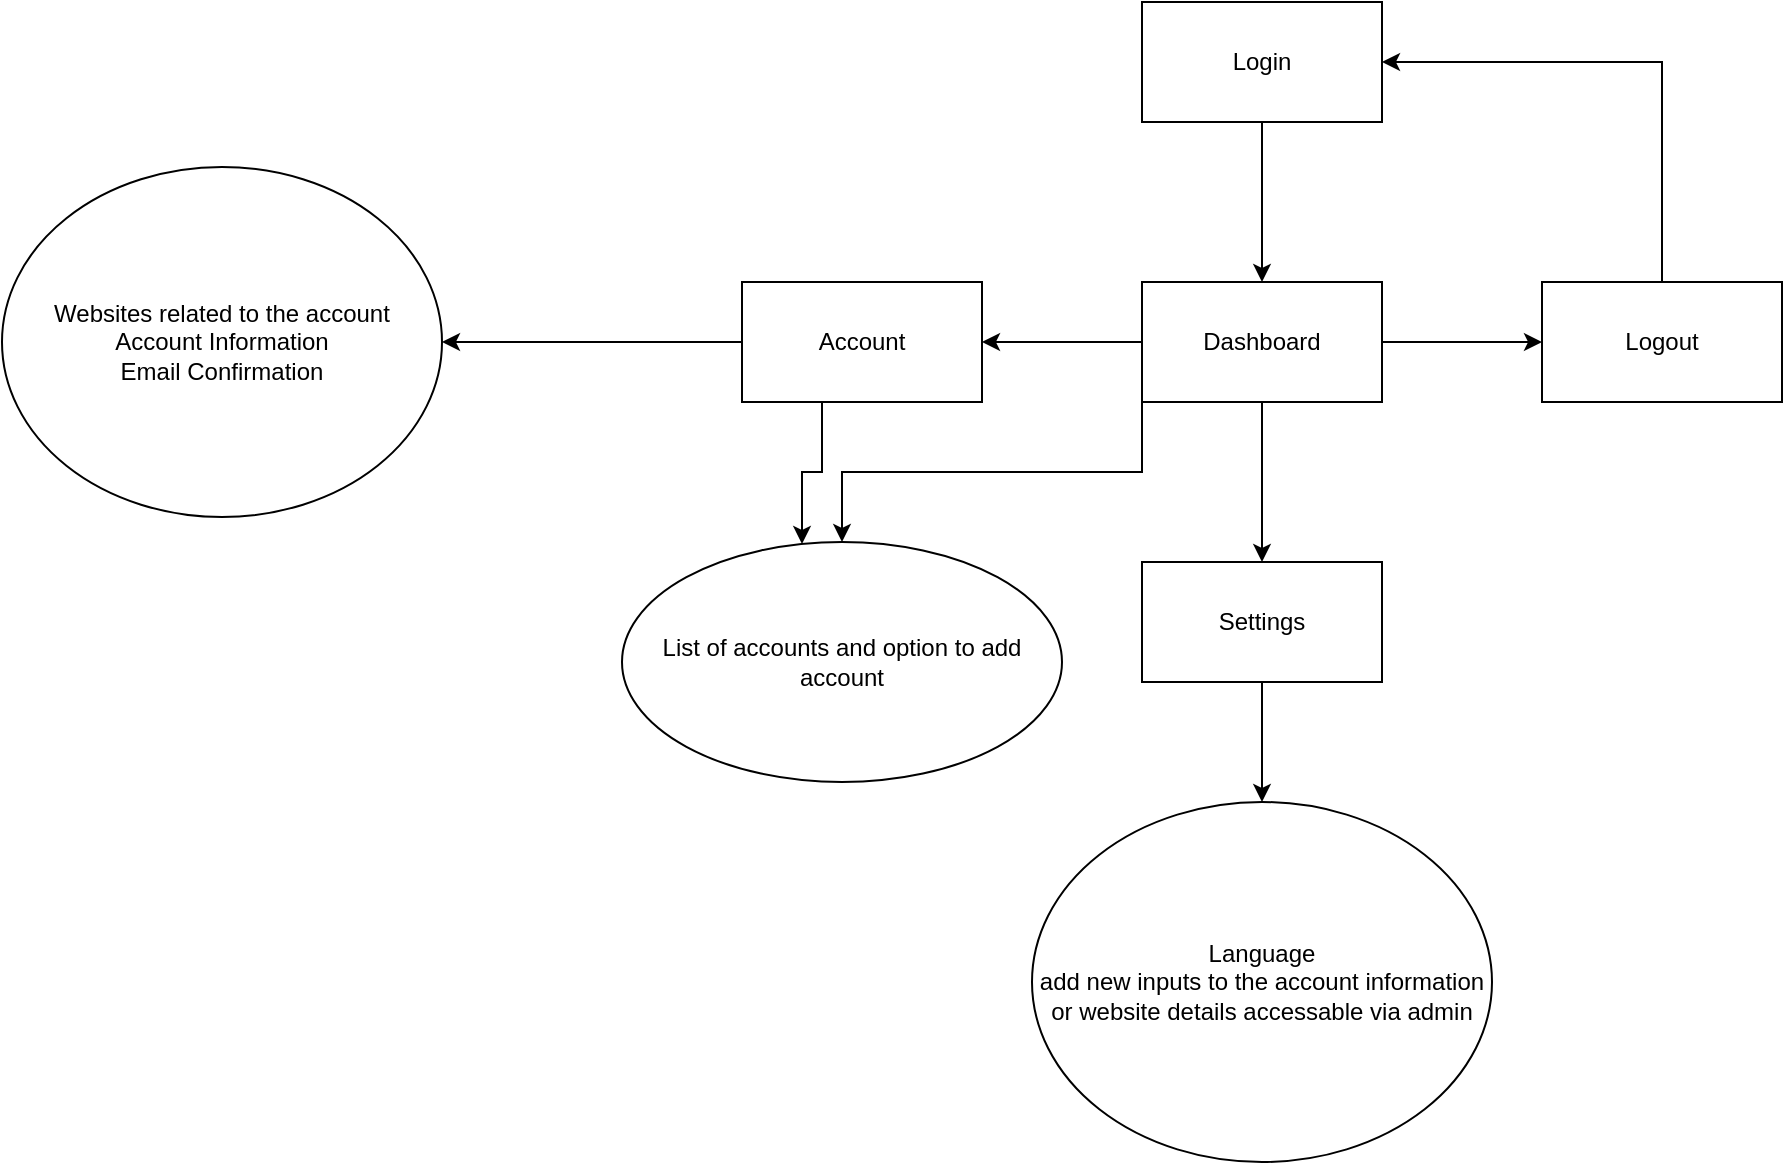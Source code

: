 <mxfile version="21.2.8" type="device">
  <diagram name="Page-1" id="8ONlorpiOMqzei_Hr31C">
    <mxGraphModel dx="1888" dy="608" grid="1" gridSize="10" guides="1" tooltips="1" connect="1" arrows="1" fold="1" page="1" pageScale="1" pageWidth="850" pageHeight="1100" math="0" shadow="0">
      <root>
        <mxCell id="0" />
        <mxCell id="1" parent="0" />
        <mxCell id="xWpv-XHno5WYTx6eyYwm-2" value="" style="edgeStyle=orthogonalEdgeStyle;rounded=0;orthogonalLoop=1;jettySize=auto;html=1;" edge="1" parent="1" source="huVnV-XlpUXbd2UkdL1Y-2" target="xWpv-XHno5WYTx6eyYwm-1">
          <mxGeometry relative="1" as="geometry" />
        </mxCell>
        <mxCell id="huVnV-XlpUXbd2UkdL1Y-2" value="Login" style="whiteSpace=wrap;html=1;rounded=0;" parent="1" vertex="1">
          <mxGeometry x="300" y="170" width="120" height="60" as="geometry" />
        </mxCell>
        <mxCell id="xWpv-XHno5WYTx6eyYwm-4" value="" style="edgeStyle=orthogonalEdgeStyle;rounded=0;orthogonalLoop=1;jettySize=auto;html=1;" edge="1" parent="1" source="xWpv-XHno5WYTx6eyYwm-1" target="xWpv-XHno5WYTx6eyYwm-3">
          <mxGeometry relative="1" as="geometry" />
        </mxCell>
        <mxCell id="xWpv-XHno5WYTx6eyYwm-6" value="" style="edgeStyle=orthogonalEdgeStyle;rounded=0;orthogonalLoop=1;jettySize=auto;html=1;" edge="1" parent="1" source="xWpv-XHno5WYTx6eyYwm-1" target="xWpv-XHno5WYTx6eyYwm-5">
          <mxGeometry relative="1" as="geometry" />
        </mxCell>
        <mxCell id="xWpv-XHno5WYTx6eyYwm-20" value="" style="edgeStyle=orthogonalEdgeStyle;rounded=0;orthogonalLoop=1;jettySize=auto;html=1;" edge="1" parent="1" source="xWpv-XHno5WYTx6eyYwm-1" target="xWpv-XHno5WYTx6eyYwm-19">
          <mxGeometry relative="1" as="geometry" />
        </mxCell>
        <mxCell id="xWpv-XHno5WYTx6eyYwm-26" style="edgeStyle=orthogonalEdgeStyle;rounded=0;orthogonalLoop=1;jettySize=auto;html=1;exitX=1;exitY=1;exitDx=0;exitDy=0;" edge="1" parent="1" source="xWpv-XHno5WYTx6eyYwm-1" target="xWpv-XHno5WYTx6eyYwm-25">
          <mxGeometry relative="1" as="geometry">
            <Array as="points">
              <mxPoint x="300" y="370" />
              <mxPoint x="300" y="405" />
              <mxPoint x="150" y="405" />
            </Array>
          </mxGeometry>
        </mxCell>
        <mxCell id="xWpv-XHno5WYTx6eyYwm-1" value="Dashboard" style="whiteSpace=wrap;html=1;rounded=0;" vertex="1" parent="1">
          <mxGeometry x="300" y="310" width="120" height="60" as="geometry" />
        </mxCell>
        <mxCell id="xWpv-XHno5WYTx6eyYwm-16" style="edgeStyle=orthogonalEdgeStyle;rounded=0;orthogonalLoop=1;jettySize=auto;html=1;exitX=0;exitY=0.5;exitDx=0;exitDy=0;entryX=1;entryY=0.5;entryDx=0;entryDy=0;" edge="1" parent="1" source="xWpv-XHno5WYTx6eyYwm-3" target="xWpv-XHno5WYTx6eyYwm-15">
          <mxGeometry relative="1" as="geometry" />
        </mxCell>
        <mxCell id="xWpv-XHno5WYTx6eyYwm-27" style="edgeStyle=orthogonalEdgeStyle;rounded=0;orthogonalLoop=1;jettySize=auto;html=1;exitX=0.5;exitY=1;exitDx=0;exitDy=0;" edge="1" parent="1" source="xWpv-XHno5WYTx6eyYwm-3" target="xWpv-XHno5WYTx6eyYwm-25">
          <mxGeometry relative="1" as="geometry">
            <Array as="points">
              <mxPoint x="140" y="370" />
              <mxPoint x="140" y="405" />
              <mxPoint x="130" y="405" />
            </Array>
          </mxGeometry>
        </mxCell>
        <mxCell id="xWpv-XHno5WYTx6eyYwm-3" value="Account" style="whiteSpace=wrap;html=1;rounded=0;" vertex="1" parent="1">
          <mxGeometry x="100" y="310" width="120" height="60" as="geometry" />
        </mxCell>
        <mxCell id="xWpv-XHno5WYTx6eyYwm-18" value="" style="edgeStyle=orthogonalEdgeStyle;rounded=0;orthogonalLoop=1;jettySize=auto;html=1;" edge="1" parent="1" source="xWpv-XHno5WYTx6eyYwm-5" target="xWpv-XHno5WYTx6eyYwm-17">
          <mxGeometry relative="1" as="geometry" />
        </mxCell>
        <mxCell id="xWpv-XHno5WYTx6eyYwm-5" value="Settings" style="whiteSpace=wrap;html=1;rounded=0;" vertex="1" parent="1">
          <mxGeometry x="300" y="450" width="120" height="60" as="geometry" />
        </mxCell>
        <mxCell id="xWpv-XHno5WYTx6eyYwm-15" value="Websites related to the account&lt;br&gt;Account Information&lt;br&gt;Email Confirmation" style="ellipse;whiteSpace=wrap;html=1;" vertex="1" parent="1">
          <mxGeometry x="-270" y="252.5" width="220" height="175" as="geometry" />
        </mxCell>
        <mxCell id="xWpv-XHno5WYTx6eyYwm-17" value="Language&lt;br&gt;add new inputs to the account information or website details accessable via admin" style="ellipse;whiteSpace=wrap;html=1;rounded=0;" vertex="1" parent="1">
          <mxGeometry x="245" y="570" width="230" height="180" as="geometry" />
        </mxCell>
        <mxCell id="xWpv-XHno5WYTx6eyYwm-21" style="edgeStyle=orthogonalEdgeStyle;rounded=0;orthogonalLoop=1;jettySize=auto;html=1;exitX=0.5;exitY=0;exitDx=0;exitDy=0;entryX=1;entryY=0.5;entryDx=0;entryDy=0;" edge="1" parent="1" source="xWpv-XHno5WYTx6eyYwm-19" target="huVnV-XlpUXbd2UkdL1Y-2">
          <mxGeometry relative="1" as="geometry" />
        </mxCell>
        <mxCell id="xWpv-XHno5WYTx6eyYwm-19" value="Logout" style="whiteSpace=wrap;html=1;rounded=0;" vertex="1" parent="1">
          <mxGeometry x="500" y="310" width="120" height="60" as="geometry" />
        </mxCell>
        <mxCell id="xWpv-XHno5WYTx6eyYwm-25" value="List of accounts and option to add account" style="ellipse;whiteSpace=wrap;html=1;" vertex="1" parent="1">
          <mxGeometry x="40" y="440" width="220" height="120" as="geometry" />
        </mxCell>
      </root>
    </mxGraphModel>
  </diagram>
</mxfile>

